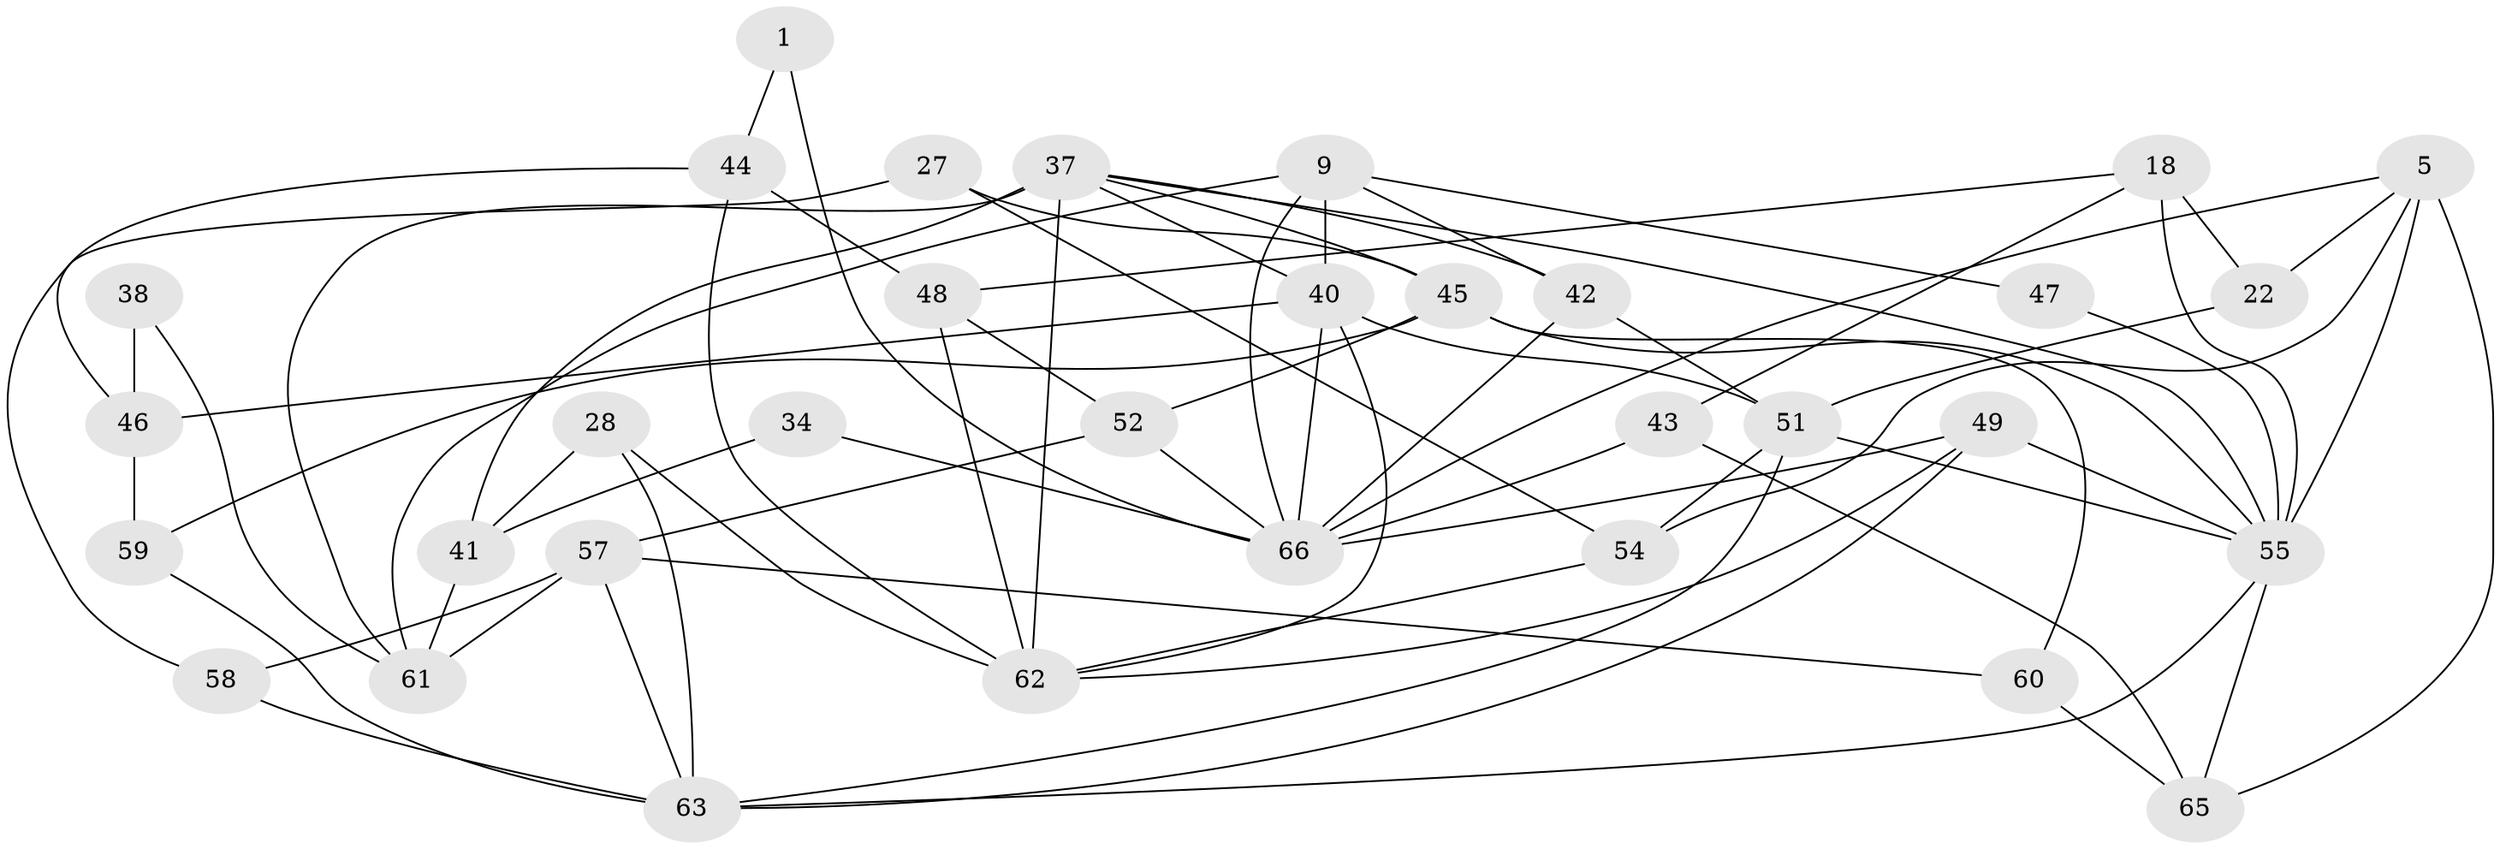 // original degree distribution, {4: 0.36363636363636365, 2: 0.10606060606060606, 3: 0.25757575757575757, 5: 0.15151515151515152, 7: 0.07575757575757576, 6: 0.045454545454545456}
// Generated by graph-tools (version 1.1) at 2025/48/03/09/25 04:48:59]
// undirected, 33 vertices, 73 edges
graph export_dot {
graph [start="1"]
  node [color=gray90,style=filled];
  1;
  5;
  9;
  18 [super="+3"];
  22 [super="+19"];
  27;
  28;
  34;
  37 [super="+31"];
  38;
  40;
  41 [super="+10"];
  42;
  43;
  44 [super="+20"];
  45;
  46 [super="+11"];
  47 [super="+12"];
  48 [super="+15"];
  49 [super="+14"];
  51 [super="+4"];
  52 [super="+33"];
  54 [super="+7"];
  55 [super="+30"];
  57 [super="+16+17"];
  58 [super="+13"];
  59;
  60;
  61 [super="+53"];
  62 [super="+56+50"];
  63 [super="+39"];
  65 [super="+29+2"];
  66 [super="+24+25+64+36"];
  1 -- 44 [weight=2];
  1 -- 66 [weight=2];
  5 -- 22;
  5 -- 54;
  5 -- 65 [weight=2];
  5 -- 55 [weight=2];
  5 -- 66;
  9 -- 42;
  9 -- 40;
  9 -- 47 [weight=2];
  9 -- 61 [weight=2];
  9 -- 66;
  18 -- 22;
  18 -- 55 [weight=2];
  18 -- 43;
  18 -- 48;
  22 -- 51;
  27 -- 45;
  27 -- 58 [weight=2];
  27 -- 54;
  28 -- 41;
  28 -- 63;
  28 -- 62;
  34 -- 41;
  34 -- 66;
  37 -- 45;
  37 -- 40;
  37 -- 41 [weight=2];
  37 -- 61;
  37 -- 62 [weight=2];
  37 -- 42;
  37 -- 55;
  38 -- 46;
  38 -- 61;
  40 -- 46 [weight=2];
  40 -- 51;
  40 -- 62;
  40 -- 66;
  41 -- 61;
  42 -- 51 [weight=2];
  42 -- 66;
  43 -- 65 [weight=2];
  43 -- 66;
  44 -- 46;
  44 -- 48;
  44 -- 62;
  45 -- 52 [weight=2];
  45 -- 55;
  45 -- 59;
  45 -- 60;
  46 -- 59;
  47 -- 55 [weight=2];
  48 -- 62 [weight=2];
  48 -- 52;
  49 -- 62 [weight=2];
  49 -- 63 [weight=2];
  49 -- 55;
  49 -- 66 [weight=3];
  51 -- 54 [weight=2];
  51 -- 55;
  51 -- 63;
  52 -- 57;
  52 -- 66 [weight=2];
  54 -- 62;
  55 -- 65;
  55 -- 63;
  57 -- 61 [weight=2];
  57 -- 63;
  57 -- 58;
  57 -- 60;
  58 -- 63 [weight=2];
  59 -- 63;
  60 -- 65;
}
